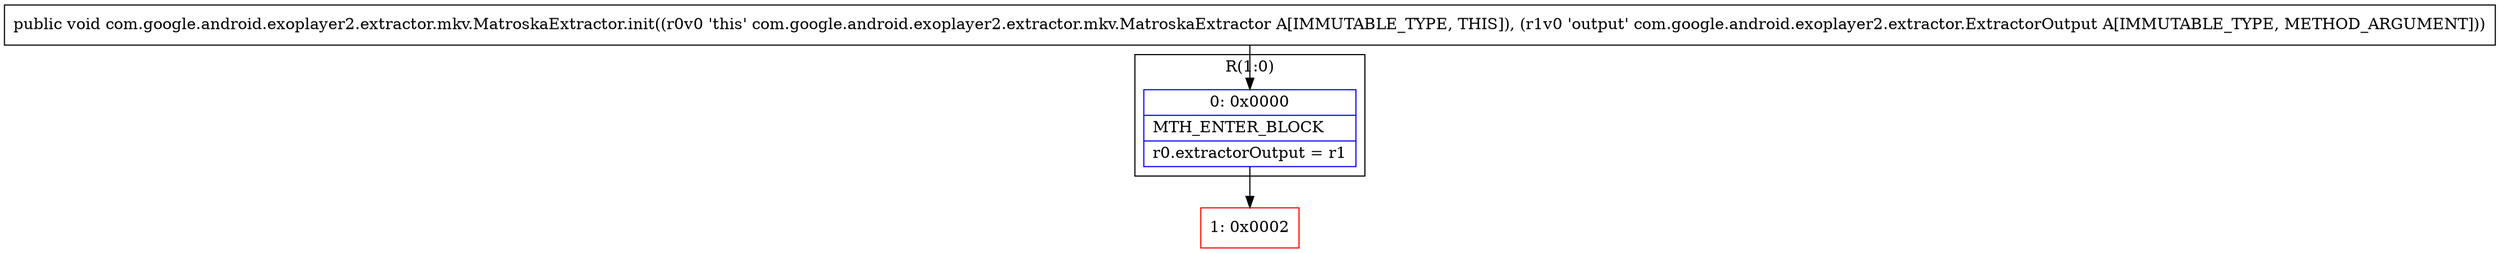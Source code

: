 digraph "CFG forcom.google.android.exoplayer2.extractor.mkv.MatroskaExtractor.init(Lcom\/google\/android\/exoplayer2\/extractor\/ExtractorOutput;)V" {
subgraph cluster_Region_1568077607 {
label = "R(1:0)";
node [shape=record,color=blue];
Node_0 [shape=record,label="{0\:\ 0x0000|MTH_ENTER_BLOCK\l|r0.extractorOutput = r1\l}"];
}
Node_1 [shape=record,color=red,label="{1\:\ 0x0002}"];
MethodNode[shape=record,label="{public void com.google.android.exoplayer2.extractor.mkv.MatroskaExtractor.init((r0v0 'this' com.google.android.exoplayer2.extractor.mkv.MatroskaExtractor A[IMMUTABLE_TYPE, THIS]), (r1v0 'output' com.google.android.exoplayer2.extractor.ExtractorOutput A[IMMUTABLE_TYPE, METHOD_ARGUMENT])) }"];
MethodNode -> Node_0;
Node_0 -> Node_1;
}

